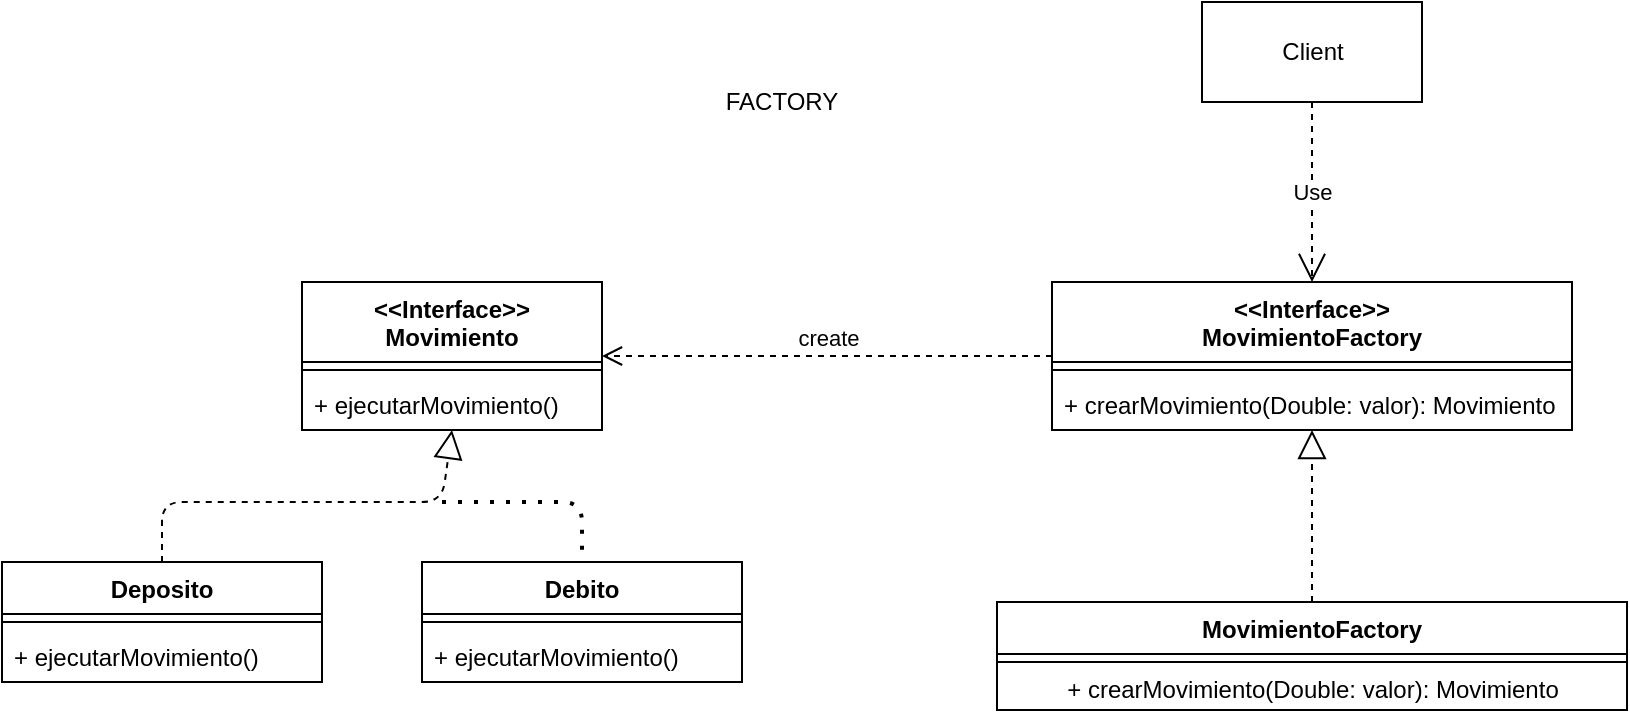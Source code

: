<mxfile version="14.6.13" type="device"><diagram id="jzFIWSANbhLHGxTqtIEU" name="Página-1"><mxGraphModel dx="1326" dy="806" grid="0" gridSize="10" guides="1" tooltips="1" connect="1" arrows="1" fold="1" page="1" pageScale="1" pageWidth="827" pageHeight="1169" math="0" shadow="0"><root><mxCell id="0"/><mxCell id="1" parent="0"/><mxCell id="2VdiQ2kuSwt_faOKYng2-1" value="FACTORY" style="text;html=1;strokeColor=none;fillColor=none;align=center;verticalAlign=middle;whiteSpace=wrap;rounded=0;" parent="1" vertex="1"><mxGeometry x="375" y="49" width="40" height="20" as="geometry"/></mxCell><mxCell id="2VdiQ2kuSwt_faOKYng2-2" value="Client" style="html=1;" parent="1" vertex="1"><mxGeometry x="605" y="9" width="110" height="50" as="geometry"/></mxCell><mxCell id="2VdiQ2kuSwt_faOKYng2-3" value="&lt;&lt;Interface&gt;&gt;&#10;MovimientoFactory" style="swimlane;fontStyle=1;align=center;verticalAlign=top;childLayout=stackLayout;horizontal=1;startSize=40;horizontalStack=0;resizeParent=1;resizeParentMax=0;resizeLast=0;collapsible=1;marginBottom=0;" parent="1" vertex="1"><mxGeometry x="530" y="149" width="260" height="74" as="geometry"/></mxCell><mxCell id="2VdiQ2kuSwt_faOKYng2-5" value="" style="line;strokeWidth=1;fillColor=none;align=left;verticalAlign=middle;spacingTop=-1;spacingLeft=3;spacingRight=3;rotatable=0;labelPosition=right;points=[];portConstraint=eastwest;" parent="2VdiQ2kuSwt_faOKYng2-3" vertex="1"><mxGeometry y="40" width="260" height="8" as="geometry"/></mxCell><mxCell id="2VdiQ2kuSwt_faOKYng2-6" value="+ crearMovimiento(Double: valor): Movimiento" style="text;strokeColor=none;fillColor=none;align=left;verticalAlign=top;spacingLeft=4;spacingRight=4;overflow=hidden;rotatable=0;points=[[0,0.5],[1,0.5]];portConstraint=eastwest;" parent="2VdiQ2kuSwt_faOKYng2-3" vertex="1"><mxGeometry y="48" width="260" height="26" as="geometry"/></mxCell><mxCell id="2VdiQ2kuSwt_faOKYng2-7" value="&lt;&lt;Interface&gt;&gt;&#10;Movimiento" style="swimlane;fontStyle=1;align=center;verticalAlign=top;childLayout=stackLayout;horizontal=1;startSize=40;horizontalStack=0;resizeParent=1;resizeParentMax=0;resizeLast=0;collapsible=1;marginBottom=0;" parent="1" vertex="1"><mxGeometry x="155" y="149" width="150" height="74" as="geometry"/></mxCell><mxCell id="2VdiQ2kuSwt_faOKYng2-8" value="" style="line;strokeWidth=1;fillColor=none;align=left;verticalAlign=middle;spacingTop=-1;spacingLeft=3;spacingRight=3;rotatable=0;labelPosition=right;points=[];portConstraint=eastwest;" parent="2VdiQ2kuSwt_faOKYng2-7" vertex="1"><mxGeometry y="40" width="150" height="8" as="geometry"/></mxCell><mxCell id="2VdiQ2kuSwt_faOKYng2-30" value="+ ejecutarMovimiento()" style="text;strokeColor=none;fillColor=none;align=left;verticalAlign=top;spacingLeft=4;spacingRight=4;overflow=hidden;rotatable=0;points=[[0,0.5],[1,0.5]];portConstraint=eastwest;" parent="2VdiQ2kuSwt_faOKYng2-7" vertex="1"><mxGeometry y="48" width="150" height="26" as="geometry"/></mxCell><mxCell id="2VdiQ2kuSwt_faOKYng2-10" value="Deposito" style="swimlane;fontStyle=1;align=center;verticalAlign=top;childLayout=stackLayout;horizontal=1;startSize=26;horizontalStack=0;resizeParent=1;resizeParentMax=0;resizeLast=0;collapsible=1;marginBottom=0;" parent="1" vertex="1"><mxGeometry x="5" y="289" width="160" height="60" as="geometry"/></mxCell><mxCell id="2VdiQ2kuSwt_faOKYng2-12" value="" style="line;strokeWidth=1;fillColor=none;align=left;verticalAlign=middle;spacingTop=-1;spacingLeft=3;spacingRight=3;rotatable=0;labelPosition=right;points=[];portConstraint=eastwest;" parent="2VdiQ2kuSwt_faOKYng2-10" vertex="1"><mxGeometry y="26" width="160" height="8" as="geometry"/></mxCell><mxCell id="2VdiQ2kuSwt_faOKYng2-32" value="+ ejecutarMovimiento()" style="text;strokeColor=none;fillColor=none;align=left;verticalAlign=top;spacingLeft=4;spacingRight=4;overflow=hidden;rotatable=0;points=[[0,0.5],[1,0.5]];portConstraint=eastwest;" parent="2VdiQ2kuSwt_faOKYng2-10" vertex="1"><mxGeometry y="34" width="160" height="26" as="geometry"/></mxCell><mxCell id="2VdiQ2kuSwt_faOKYng2-14" value="Debito" style="swimlane;fontStyle=1;align=center;verticalAlign=top;childLayout=stackLayout;horizontal=1;startSize=26;horizontalStack=0;resizeParent=1;resizeParentMax=0;resizeLast=0;collapsible=1;marginBottom=0;" parent="1" vertex="1"><mxGeometry x="215" y="289" width="160" height="60" as="geometry"/></mxCell><mxCell id="2VdiQ2kuSwt_faOKYng2-15" value="" style="line;strokeWidth=1;fillColor=none;align=left;verticalAlign=middle;spacingTop=-1;spacingLeft=3;spacingRight=3;rotatable=0;labelPosition=right;points=[];portConstraint=eastwest;" parent="2VdiQ2kuSwt_faOKYng2-14" vertex="1"><mxGeometry y="26" width="160" height="8" as="geometry"/></mxCell><mxCell id="2VdiQ2kuSwt_faOKYng2-31" value="+ ejecutarMovimiento()" style="text;strokeColor=none;fillColor=none;align=left;verticalAlign=top;spacingLeft=4;spacingRight=4;overflow=hidden;rotatable=0;points=[[0,0.5],[1,0.5]];portConstraint=eastwest;" parent="2VdiQ2kuSwt_faOKYng2-14" vertex="1"><mxGeometry y="34" width="160" height="26" as="geometry"/></mxCell><mxCell id="2VdiQ2kuSwt_faOKYng2-16" value="MovimientoFactory" style="swimlane;fontStyle=1;align=center;verticalAlign=top;childLayout=stackLayout;horizontal=1;startSize=26;horizontalStack=0;resizeParent=1;resizeParentMax=0;resizeLast=0;collapsible=1;marginBottom=0;" parent="1" vertex="1"><mxGeometry x="502.5" y="309" width="315" height="54" as="geometry"/></mxCell><mxCell id="2VdiQ2kuSwt_faOKYng2-17" value="" style="line;strokeWidth=1;fillColor=none;align=left;verticalAlign=middle;spacingTop=-1;spacingLeft=3;spacingRight=3;rotatable=0;labelPosition=right;points=[];portConstraint=eastwest;" parent="2VdiQ2kuSwt_faOKYng2-16" vertex="1"><mxGeometry y="26" width="315" height="8" as="geometry"/></mxCell><mxCell id="2VdiQ2kuSwt_faOKYng2-18" value="+ crearMovimiento(Double: valor): Movimiento" style="text;html=1;strokeColor=none;fillColor=none;align=center;verticalAlign=middle;whiteSpace=wrap;rounded=0;" parent="2VdiQ2kuSwt_faOKYng2-16" vertex="1"><mxGeometry y="34" width="315" height="20" as="geometry"/></mxCell><mxCell id="2VdiQ2kuSwt_faOKYng2-22" value="Use" style="endArrow=open;endSize=12;dashed=1;html=1;exitX=0.5;exitY=1;exitDx=0;exitDy=0;entryX=0.5;entryY=0;entryDx=0;entryDy=0;" parent="1" source="2VdiQ2kuSwt_faOKYng2-2" target="2VdiQ2kuSwt_faOKYng2-3" edge="1"><mxGeometry width="160" relative="1" as="geometry"><mxPoint x="515" y="239" as="sourcePoint"/><mxPoint x="675" y="239" as="targetPoint"/></mxGeometry></mxCell><mxCell id="2VdiQ2kuSwt_faOKYng2-23" value="create" style="html=1;verticalAlign=bottom;endArrow=open;dashed=1;endSize=8;exitX=0;exitY=0.5;exitDx=0;exitDy=0;entryX=1;entryY=0.5;entryDx=0;entryDy=0;" parent="1" source="2VdiQ2kuSwt_faOKYng2-3" target="2VdiQ2kuSwt_faOKYng2-7" edge="1"><mxGeometry relative="1" as="geometry"><mxPoint x="445" y="269" as="sourcePoint"/><mxPoint x="365" y="269" as="targetPoint"/></mxGeometry></mxCell><mxCell id="2VdiQ2kuSwt_faOKYng2-24" value="" style="endArrow=block;dashed=1;endFill=0;endSize=12;html=1;entryX=0.5;entryY=1;entryDx=0;entryDy=0;exitX=0.5;exitY=0;exitDx=0;exitDy=0;" parent="1" source="2VdiQ2kuSwt_faOKYng2-10" target="2VdiQ2kuSwt_faOKYng2-7" edge="1"><mxGeometry width="160" relative="1" as="geometry"><mxPoint x="285" y="299" as="sourcePoint"/><mxPoint x="445" y="299" as="targetPoint"/><Array as="points"><mxPoint x="85" y="259"/><mxPoint x="225" y="259"/></Array></mxGeometry></mxCell><mxCell id="2VdiQ2kuSwt_faOKYng2-25" value="" style="endArrow=none;dashed=1;html=1;dashPattern=1 3;strokeWidth=2;entryX=0.5;entryY=0;entryDx=0;entryDy=0;" parent="1" target="2VdiQ2kuSwt_faOKYng2-14" edge="1"><mxGeometry width="50" height="50" relative="1" as="geometry"><mxPoint x="225" y="259" as="sourcePoint"/><mxPoint x="385" y="279" as="targetPoint"/><Array as="points"><mxPoint x="295" y="259"/></Array></mxGeometry></mxCell><mxCell id="2VdiQ2kuSwt_faOKYng2-29" value="" style="endArrow=block;dashed=1;endFill=0;endSize=12;html=1;exitX=0.5;exitY=0;exitDx=0;exitDy=0;entryX=0.5;entryY=1;entryDx=0;entryDy=0;entryPerimeter=0;" parent="1" source="2VdiQ2kuSwt_faOKYng2-16" target="2VdiQ2kuSwt_faOKYng2-6" edge="1"><mxGeometry width="160" relative="1" as="geometry"><mxPoint x="385" y="319" as="sourcePoint"/><mxPoint x="645" y="259" as="targetPoint"/></mxGeometry></mxCell></root></mxGraphModel></diagram></mxfile>